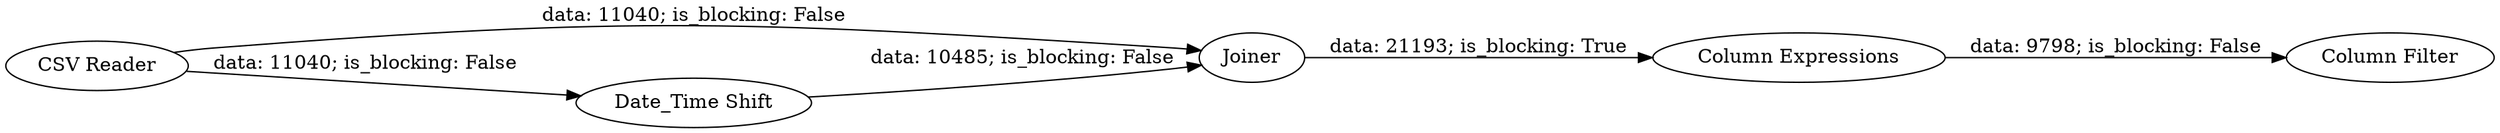 digraph {
	"-4400217549814013697_6" [label=Joiner]
	"-4400217549814013697_10" [label="Column Filter"]
	"-4400217549814013697_9" [label="Column Expressions"]
	"-4400217549814013697_1" [label="CSV Reader"]
	"-4400217549814013697_5" [label="Date_Time Shift"]
	"-4400217549814013697_1" -> "-4400217549814013697_5" [label="data: 11040; is_blocking: False"]
	"-4400217549814013697_5" -> "-4400217549814013697_6" [label="data: 10485; is_blocking: False"]
	"-4400217549814013697_6" -> "-4400217549814013697_9" [label="data: 21193; is_blocking: True"]
	"-4400217549814013697_1" -> "-4400217549814013697_6" [label="data: 11040; is_blocking: False"]
	"-4400217549814013697_9" -> "-4400217549814013697_10" [label="data: 9798; is_blocking: False"]
	rankdir=LR
}
